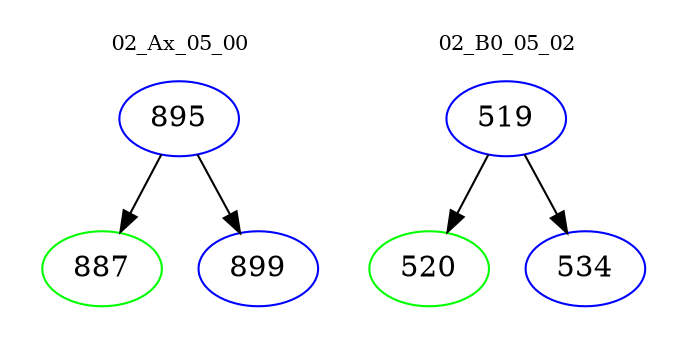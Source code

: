digraph{
subgraph cluster_0 {
color = white
label = "02_Ax_05_00";
fontsize=10;
T0_895 [label="895", color="blue"]
T0_895 -> T0_887 [color="black"]
T0_887 [label="887", color="green"]
T0_895 -> T0_899 [color="black"]
T0_899 [label="899", color="blue"]
}
subgraph cluster_1 {
color = white
label = "02_B0_05_02";
fontsize=10;
T1_519 [label="519", color="blue"]
T1_519 -> T1_520 [color="black"]
T1_520 [label="520", color="green"]
T1_519 -> T1_534 [color="black"]
T1_534 [label="534", color="blue"]
}
}
